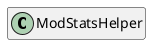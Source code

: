 @startuml
set namespaceSeparator \\
hide members
hide << alias >> circle

class ModStatsHelper
@enduml
